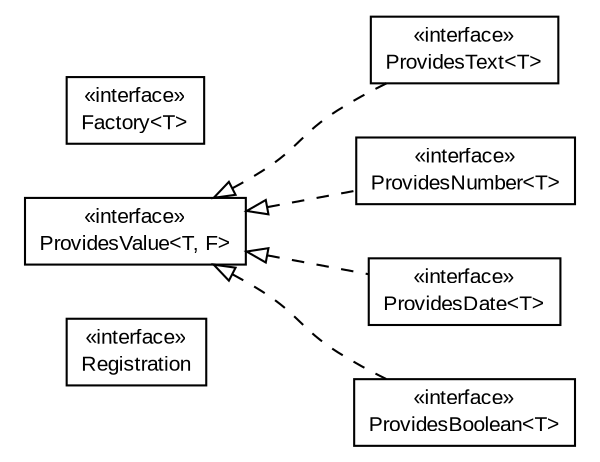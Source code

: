 #!/usr/local/bin/dot
#
# Class diagram 
# Generated by UMLGraph version R5_6-24-gf6e263 (http://www.umlgraph.org/)
#

digraph G {
	edge [fontname="arial",fontsize=10,labelfontname="arial",labelfontsize=10];
	node [fontname="arial",fontsize=10,shape=plaintext];
	nodesep=0.25;
	ranksep=0.5;
	rankdir=LR;
	// org.turbogwt.core.util.shared.Registration
	c62 [label=<<table title="org.turbogwt.core.util.shared.Registration" border="0" cellborder="1" cellspacing="0" cellpadding="2" port="p" href="./Registration.html">
		<tr><td><table border="0" cellspacing="0" cellpadding="1">
<tr><td align="center" balign="center"> &#171;interface&#187; </td></tr>
<tr><td align="center" balign="center"> Registration </td></tr>
		</table></td></tr>
		</table>>, URL="./Registration.html", fontname="arial", fontcolor="black", fontsize=10.0];
	// org.turbogwt.core.util.shared.ProvidesValue<T, F>
	c63 [label=<<table title="org.turbogwt.core.util.shared.ProvidesValue" border="0" cellborder="1" cellspacing="0" cellpadding="2" port="p" href="./ProvidesValue.html">
		<tr><td><table border="0" cellspacing="0" cellpadding="1">
<tr><td align="center" balign="center"> &#171;interface&#187; </td></tr>
<tr><td align="center" balign="center"> ProvidesValue&lt;T, F&gt; </td></tr>
		</table></td></tr>
		</table>>, URL="./ProvidesValue.html", fontname="arial", fontcolor="black", fontsize=10.0];
	// org.turbogwt.core.util.shared.ProvidesText<T>
	c64 [label=<<table title="org.turbogwt.core.util.shared.ProvidesText" border="0" cellborder="1" cellspacing="0" cellpadding="2" port="p" href="./ProvidesText.html">
		<tr><td><table border="0" cellspacing="0" cellpadding="1">
<tr><td align="center" balign="center"> &#171;interface&#187; </td></tr>
<tr><td align="center" balign="center"> ProvidesText&lt;T&gt; </td></tr>
		</table></td></tr>
		</table>>, URL="./ProvidesText.html", fontname="arial", fontcolor="black", fontsize=10.0];
	// org.turbogwt.core.util.shared.ProvidesNumber<T>
	c65 [label=<<table title="org.turbogwt.core.util.shared.ProvidesNumber" border="0" cellborder="1" cellspacing="0" cellpadding="2" port="p" href="./ProvidesNumber.html">
		<tr><td><table border="0" cellspacing="0" cellpadding="1">
<tr><td align="center" balign="center"> &#171;interface&#187; </td></tr>
<tr><td align="center" balign="center"> ProvidesNumber&lt;T&gt; </td></tr>
		</table></td></tr>
		</table>>, URL="./ProvidesNumber.html", fontname="arial", fontcolor="black", fontsize=10.0];
	// org.turbogwt.core.util.shared.ProvidesDate<T>
	c66 [label=<<table title="org.turbogwt.core.util.shared.ProvidesDate" border="0" cellborder="1" cellspacing="0" cellpadding="2" port="p" href="./ProvidesDate.html">
		<tr><td><table border="0" cellspacing="0" cellpadding="1">
<tr><td align="center" balign="center"> &#171;interface&#187; </td></tr>
<tr><td align="center" balign="center"> ProvidesDate&lt;T&gt; </td></tr>
		</table></td></tr>
		</table>>, URL="./ProvidesDate.html", fontname="arial", fontcolor="black", fontsize=10.0];
	// org.turbogwt.core.util.shared.ProvidesBoolean<T>
	c67 [label=<<table title="org.turbogwt.core.util.shared.ProvidesBoolean" border="0" cellborder="1" cellspacing="0" cellpadding="2" port="p" href="./ProvidesBoolean.html">
		<tr><td><table border="0" cellspacing="0" cellpadding="1">
<tr><td align="center" balign="center"> &#171;interface&#187; </td></tr>
<tr><td align="center" balign="center"> ProvidesBoolean&lt;T&gt; </td></tr>
		</table></td></tr>
		</table>>, URL="./ProvidesBoolean.html", fontname="arial", fontcolor="black", fontsize=10.0];
	// org.turbogwt.core.util.shared.Factory<T>
	c68 [label=<<table title="org.turbogwt.core.util.shared.Factory" border="0" cellborder="1" cellspacing="0" cellpadding="2" port="p" href="./Factory.html">
		<tr><td><table border="0" cellspacing="0" cellpadding="1">
<tr><td align="center" balign="center"> &#171;interface&#187; </td></tr>
<tr><td align="center" balign="center"> Factory&lt;T&gt; </td></tr>
		</table></td></tr>
		</table>>, URL="./Factory.html", fontname="arial", fontcolor="black", fontsize=10.0];
	//org.turbogwt.core.util.shared.ProvidesText<T> implements org.turbogwt.core.util.shared.ProvidesValue<T, F>
	c63:p -> c64:p [dir=back,arrowtail=empty,style=dashed];
	//org.turbogwt.core.util.shared.ProvidesNumber<T> implements org.turbogwt.core.util.shared.ProvidesValue<T, F>
	c63:p -> c65:p [dir=back,arrowtail=empty,style=dashed];
	//org.turbogwt.core.util.shared.ProvidesDate<T> implements org.turbogwt.core.util.shared.ProvidesValue<T, F>
	c63:p -> c66:p [dir=back,arrowtail=empty,style=dashed];
	//org.turbogwt.core.util.shared.ProvidesBoolean<T> implements org.turbogwt.core.util.shared.ProvidesValue<T, F>
	c63:p -> c67:p [dir=back,arrowtail=empty,style=dashed];
}

